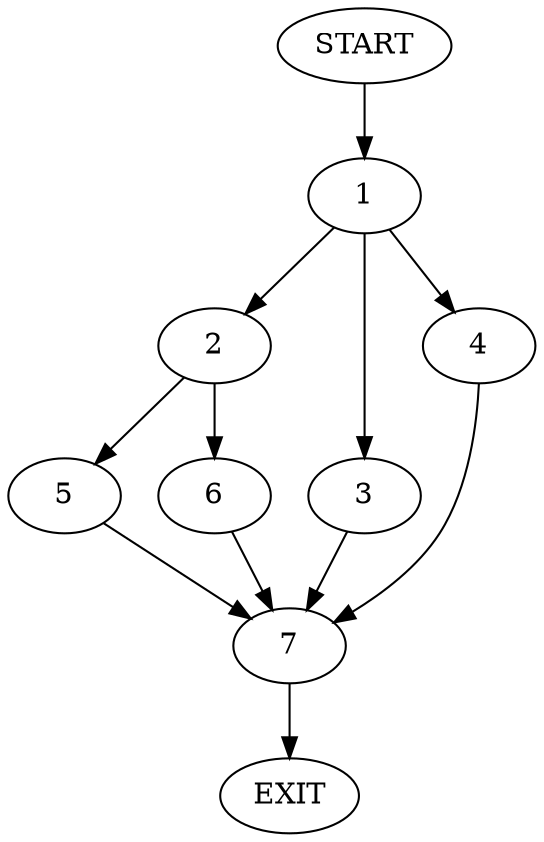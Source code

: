 digraph {
0 [label="START"]
8 [label="EXIT"]
0 -> 1
1 -> 2
1 -> 3
1 -> 4
2 -> 5
2 -> 6
4 -> 7
3 -> 7
7 -> 8
5 -> 7
6 -> 7
}
